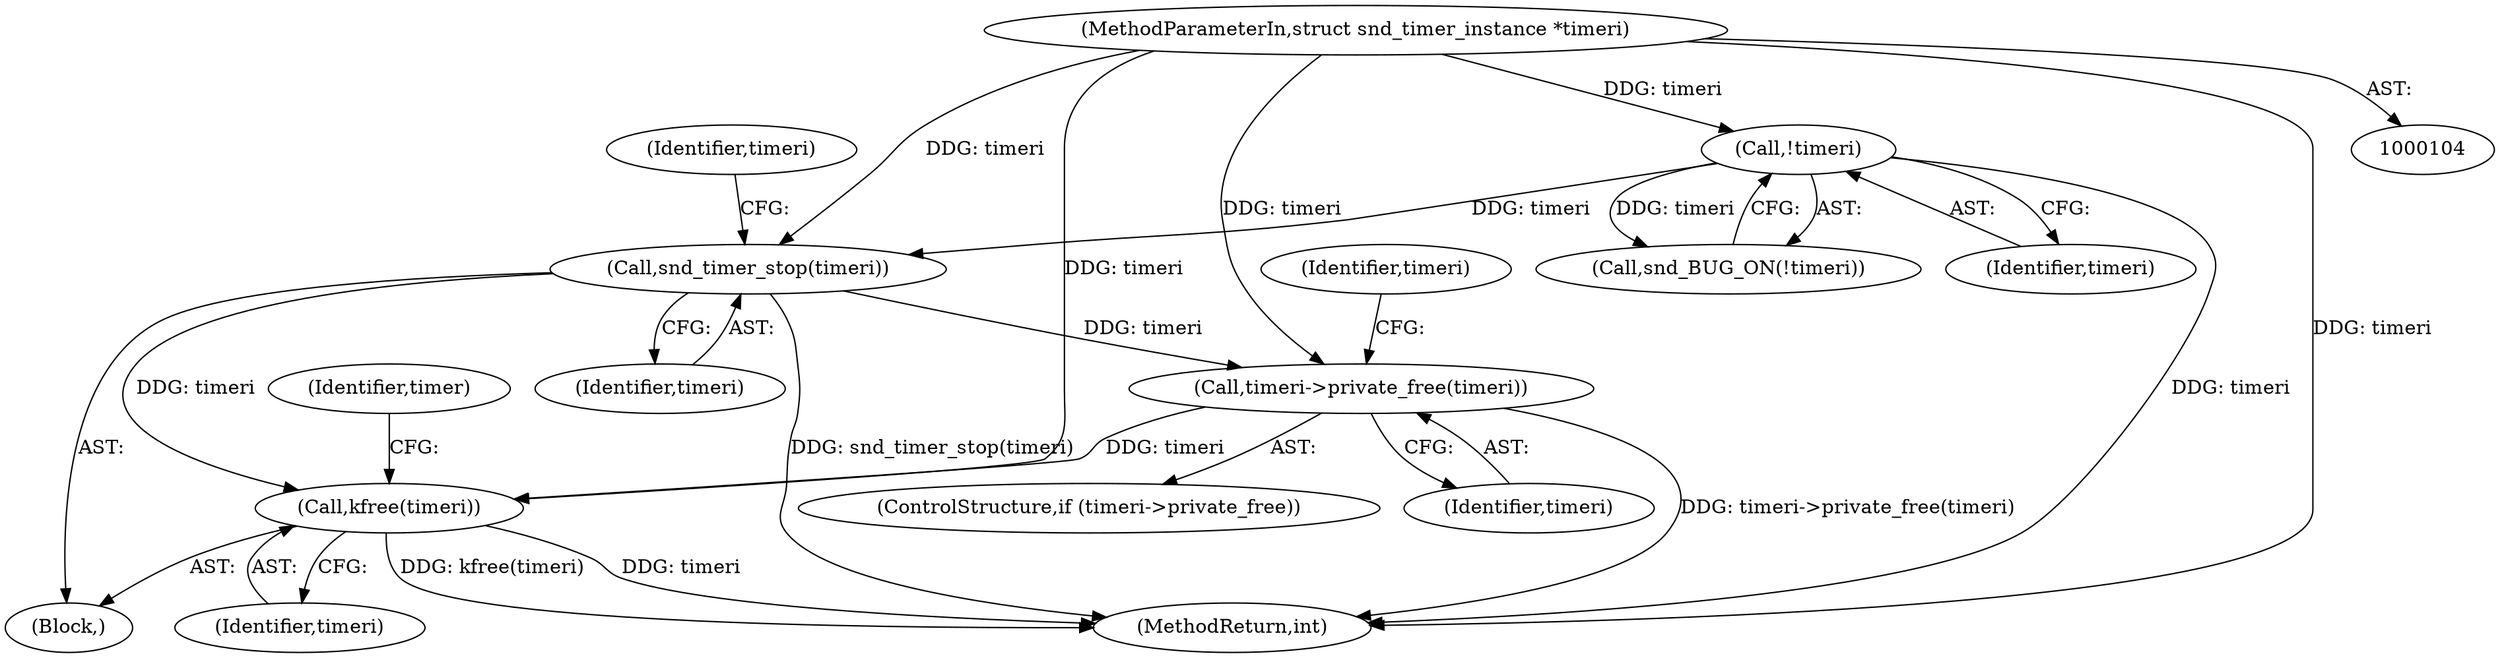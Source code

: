 digraph "0_linux_b5a663aa426f4884c71cd8580adae73f33570f0d_1@API" {
"1000284" [label="(Call,kfree(timeri))"];
"1000120" [label="(Call,snd_timer_stop(timeri))"];
"1000115" [label="(Call,!timeri)"];
"1000105" [label="(MethodParameterIn,struct snd_timer_instance *timeri)"];
"1000278" [label="(Call,timeri->private_free(timeri))"];
"1000284" [label="(Call,kfree(timeri))"];
"1000294" [label="(MethodReturn,int)"];
"1000282" [label="(Identifier,timeri)"];
"1000121" [label="(Identifier,timeri)"];
"1000114" [label="(Call,snd_BUG_ON(!timeri))"];
"1000106" [label="(Block,)"];
"1000287" [label="(Identifier,timer)"];
"1000105" [label="(MethodParameterIn,struct snd_timer_instance *timeri)"];
"1000125" [label="(Identifier,timeri)"];
"1000285" [label="(Identifier,timeri)"];
"1000120" [label="(Call,snd_timer_stop(timeri))"];
"1000274" [label="(ControlStructure,if (timeri->private_free))"];
"1000116" [label="(Identifier,timeri)"];
"1000279" [label="(Identifier,timeri)"];
"1000278" [label="(Call,timeri->private_free(timeri))"];
"1000115" [label="(Call,!timeri)"];
"1000284" -> "1000106"  [label="AST: "];
"1000284" -> "1000285"  [label="CFG: "];
"1000285" -> "1000284"  [label="AST: "];
"1000287" -> "1000284"  [label="CFG: "];
"1000284" -> "1000294"  [label="DDG: timeri"];
"1000284" -> "1000294"  [label="DDG: kfree(timeri)"];
"1000120" -> "1000284"  [label="DDG: timeri"];
"1000278" -> "1000284"  [label="DDG: timeri"];
"1000105" -> "1000284"  [label="DDG: timeri"];
"1000120" -> "1000106"  [label="AST: "];
"1000120" -> "1000121"  [label="CFG: "];
"1000121" -> "1000120"  [label="AST: "];
"1000125" -> "1000120"  [label="CFG: "];
"1000120" -> "1000294"  [label="DDG: snd_timer_stop(timeri)"];
"1000115" -> "1000120"  [label="DDG: timeri"];
"1000105" -> "1000120"  [label="DDG: timeri"];
"1000120" -> "1000278"  [label="DDG: timeri"];
"1000115" -> "1000114"  [label="AST: "];
"1000115" -> "1000116"  [label="CFG: "];
"1000116" -> "1000115"  [label="AST: "];
"1000114" -> "1000115"  [label="CFG: "];
"1000115" -> "1000294"  [label="DDG: timeri"];
"1000115" -> "1000114"  [label="DDG: timeri"];
"1000105" -> "1000115"  [label="DDG: timeri"];
"1000105" -> "1000104"  [label="AST: "];
"1000105" -> "1000294"  [label="DDG: timeri"];
"1000105" -> "1000278"  [label="DDG: timeri"];
"1000278" -> "1000274"  [label="AST: "];
"1000278" -> "1000279"  [label="CFG: "];
"1000279" -> "1000278"  [label="AST: "];
"1000282" -> "1000278"  [label="CFG: "];
"1000278" -> "1000294"  [label="DDG: timeri->private_free(timeri)"];
}
